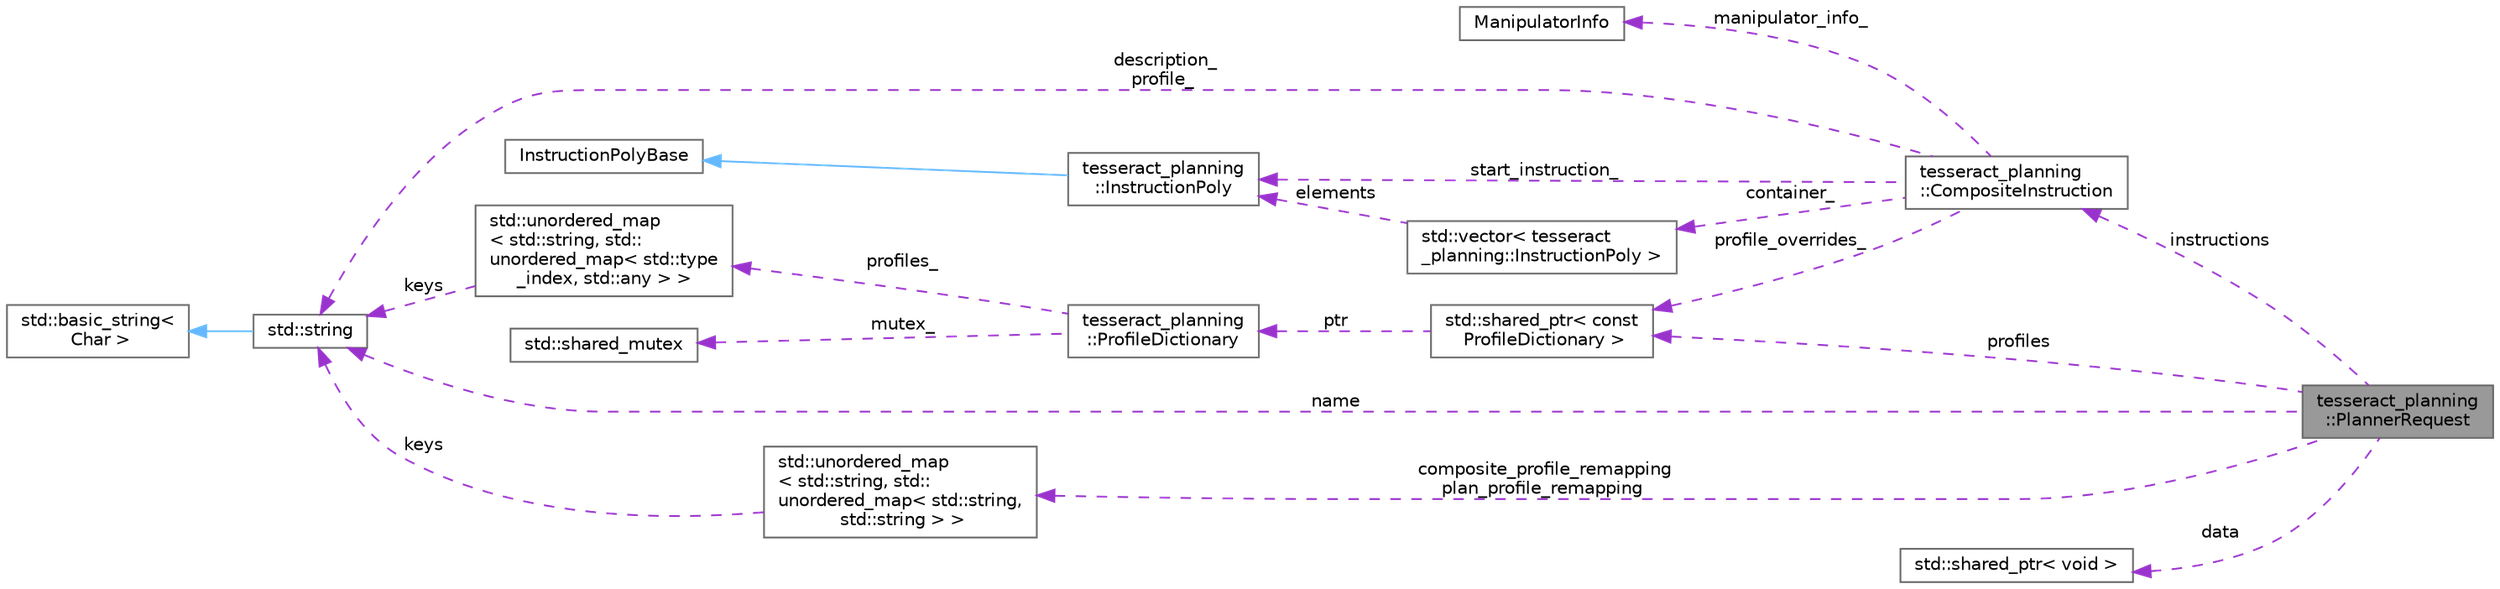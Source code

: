 digraph "tesseract_planning::PlannerRequest"
{
 // LATEX_PDF_SIZE
  bgcolor="transparent";
  edge [fontname=Helvetica,fontsize=10,labelfontname=Helvetica,labelfontsize=10];
  node [fontname=Helvetica,fontsize=10,shape=box,height=0.2,width=0.4];
  rankdir="LR";
  Node1 [label="tesseract_planning\l::PlannerRequest",height=0.2,width=0.4,color="gray40", fillcolor="grey60", style="filled", fontcolor="black",tooltip=" "];
  Node2 -> Node1 [dir="back",color="darkorchid3",style="dashed",label=" name" ];
  Node2 [label="std::string",height=0.2,width=0.4,color="gray40", fillcolor="white", style="filled",tooltip=" "];
  Node3 -> Node2 [dir="back",color="steelblue1",style="solid"];
  Node3 [label="std::basic_string\<\l Char \>",height=0.2,width=0.4,color="gray40", fillcolor="white", style="filled",tooltip=" "];
  Node4 -> Node1 [dir="back",color="darkorchid3",style="dashed",label=" profiles" ];
  Node4 [label="std::shared_ptr\< const\l ProfileDictionary \>",height=0.2,width=0.4,color="gray40", fillcolor="white", style="filled",tooltip=" "];
  Node5 -> Node4 [dir="back",color="darkorchid3",style="dashed",label=" ptr" ];
  Node5 [label="tesseract_planning\l::ProfileDictionary",height=0.2,width=0.4,color="gray40", fillcolor="white", style="filled",URL="$d5/d9d/classtesseract__planning_1_1ProfileDictionary.html",tooltip="This class is used to store profiles for motion planning and process planning."];
  Node6 -> Node5 [dir="back",color="darkorchid3",style="dashed",label=" profiles_" ];
  Node6 [label="std::unordered_map\l\< std::string, std::\lunordered_map\< std::type\l_index, std::any \> \>",height=0.2,width=0.4,color="gray40", fillcolor="white", style="filled",tooltip=" "];
  Node2 -> Node6 [dir="back",color="darkorchid3",style="dashed",label=" keys" ];
  Node7 -> Node5 [dir="back",color="darkorchid3",style="dashed",label=" mutex_" ];
  Node7 [label="std::shared_mutex",height=0.2,width=0.4,color="gray40", fillcolor="white", style="filled",tooltip=" "];
  Node8 -> Node1 [dir="back",color="darkorchid3",style="dashed",label=" instructions" ];
  Node8 [label="tesseract_planning\l::CompositeInstruction",height=0.2,width=0.4,color="gray40", fillcolor="white", style="filled",URL="$d0/d76/classtesseract__planning_1_1CompositeInstruction.html",tooltip=" "];
  Node9 -> Node8 [dir="back",color="darkorchid3",style="dashed",label=" container_" ];
  Node9 [label="std::vector\< tesseract\l_planning::InstructionPoly \>",height=0.2,width=0.4,color="gray40", fillcolor="white", style="filled",tooltip=" "];
  Node10 -> Node9 [dir="back",color="darkorchid3",style="dashed",label=" elements" ];
  Node10 [label="tesseract_planning\l::InstructionPoly",height=0.2,width=0.4,color="gray40", fillcolor="white", style="filled",URL="$d2/d8b/structtesseract__planning_1_1InstructionPoly.html",tooltip=" "];
  Node11 -> Node10 [dir="back",color="steelblue1",style="solid"];
  Node11 [label="InstructionPolyBase",height=0.2,width=0.4,color="gray40", fillcolor="white", style="filled",tooltip=" "];
  Node2 -> Node8 [dir="back",color="darkorchid3",style="dashed",label=" description_\nprofile_" ];
  Node12 -> Node8 [dir="back",color="darkorchid3",style="dashed",label=" manipulator_info_" ];
  Node12 [label="ManipulatorInfo",height=0.2,width=0.4,color="gray40", fillcolor="white", style="filled",tooltip=" "];
  Node4 -> Node8 [dir="back",color="darkorchid3",style="dashed",label=" profile_overrides_" ];
  Node10 -> Node8 [dir="back",color="darkorchid3",style="dashed",label=" start_instruction_" ];
  Node13 -> Node1 [dir="back",color="darkorchid3",style="dashed",label=" composite_profile_remapping\nplan_profile_remapping" ];
  Node13 [label="std::unordered_map\l\< std::string, std::\lunordered_map\< std::string,\l std::string \> \>",height=0.2,width=0.4,color="gray40", fillcolor="white", style="filled",tooltip=" "];
  Node2 -> Node13 [dir="back",color="darkorchid3",style="dashed",label=" keys" ];
  Node14 -> Node1 [dir="back",color="darkorchid3",style="dashed",label=" data" ];
  Node14 [label="std::shared_ptr\< void \>",height=0.2,width=0.4,color="gray40", fillcolor="white", style="filled",tooltip=" "];
}
